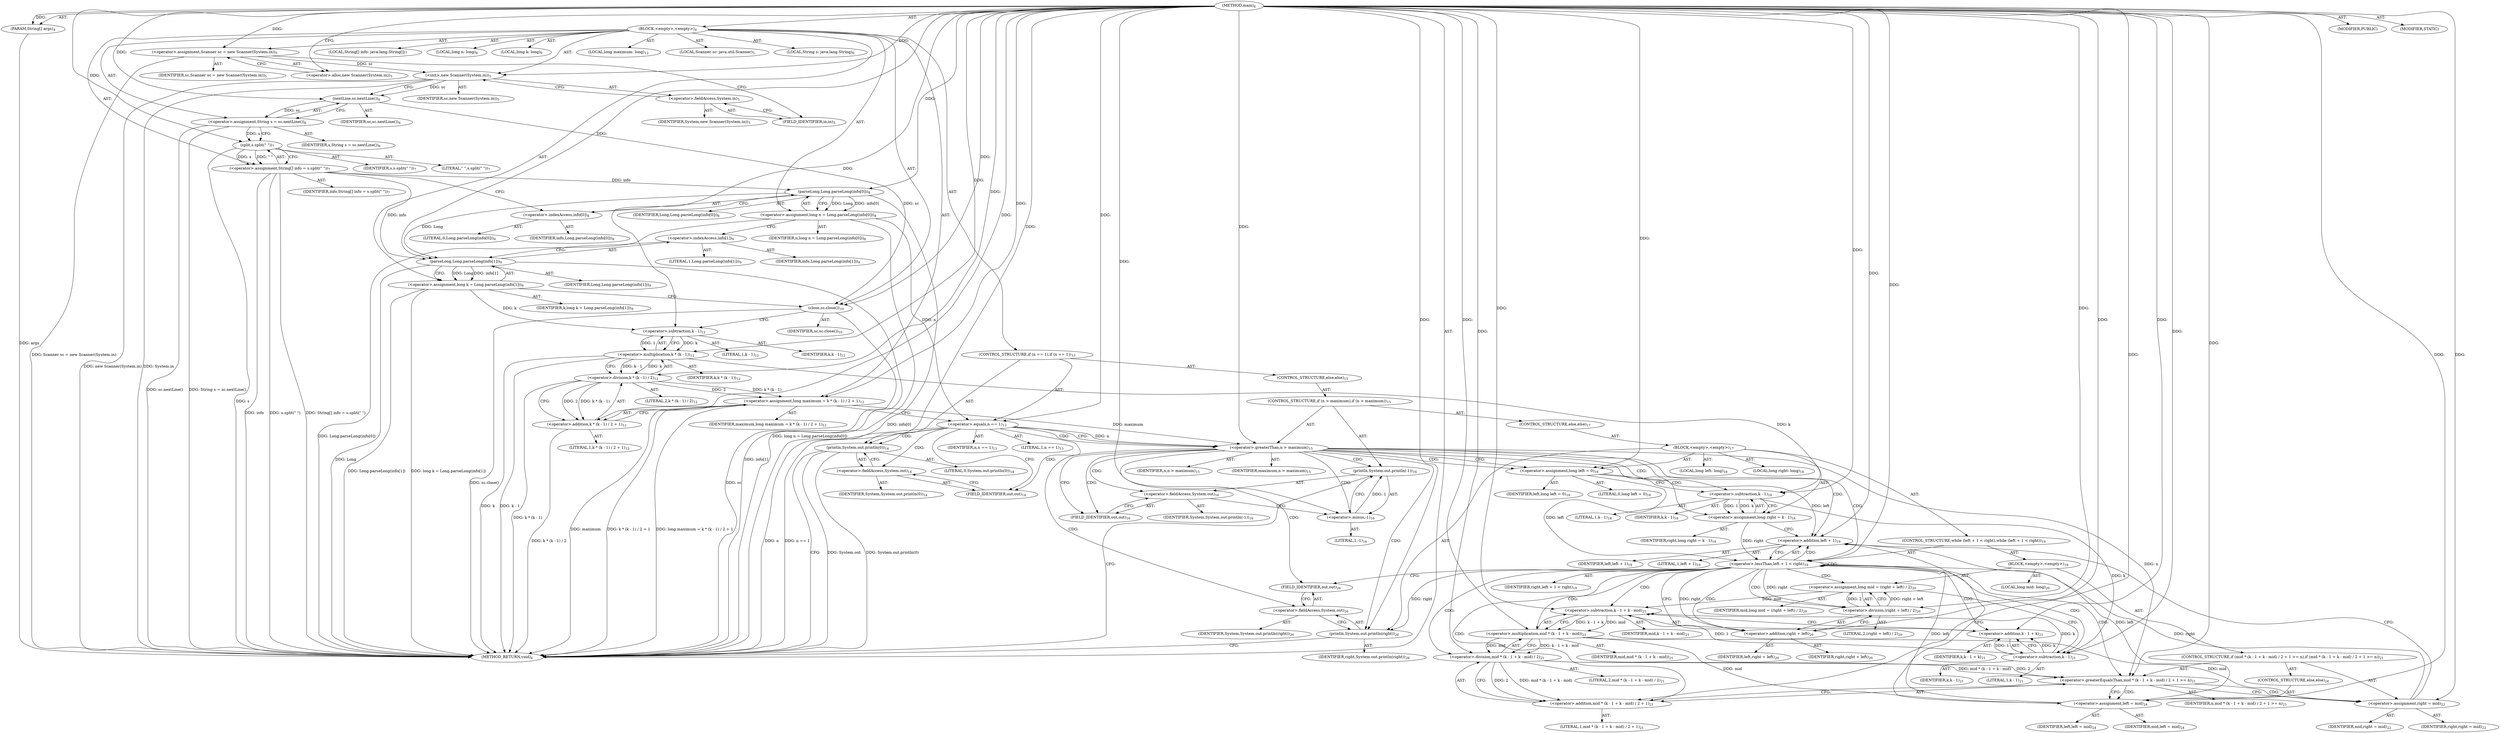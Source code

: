 digraph "main" {  
"19" [label = <(METHOD,main)<SUB>4</SUB>> ]
"20" [label = <(PARAM,String[] args)<SUB>4</SUB>> ]
"21" [label = <(BLOCK,&lt;empty&gt;,&lt;empty&gt;)<SUB>4</SUB>> ]
"4" [label = <(LOCAL,Scanner sc: java.util.Scanner)<SUB>5</SUB>> ]
"22" [label = <(&lt;operator&gt;.assignment,Scanner sc = new Scanner(System.in))<SUB>5</SUB>> ]
"23" [label = <(IDENTIFIER,sc,Scanner sc = new Scanner(System.in))<SUB>5</SUB>> ]
"24" [label = <(&lt;operator&gt;.alloc,new Scanner(System.in))<SUB>5</SUB>> ]
"25" [label = <(&lt;init&gt;,new Scanner(System.in))<SUB>5</SUB>> ]
"3" [label = <(IDENTIFIER,sc,new Scanner(System.in))<SUB>5</SUB>> ]
"26" [label = <(&lt;operator&gt;.fieldAccess,System.in)<SUB>5</SUB>> ]
"27" [label = <(IDENTIFIER,System,new Scanner(System.in))<SUB>5</SUB>> ]
"28" [label = <(FIELD_IDENTIFIER,in,in)<SUB>5</SUB>> ]
"29" [label = <(LOCAL,String s: java.lang.String)<SUB>6</SUB>> ]
"30" [label = <(&lt;operator&gt;.assignment,String s = sc.nextLine())<SUB>6</SUB>> ]
"31" [label = <(IDENTIFIER,s,String s = sc.nextLine())<SUB>6</SUB>> ]
"32" [label = <(nextLine,sc.nextLine())<SUB>6</SUB>> ]
"33" [label = <(IDENTIFIER,sc,sc.nextLine())<SUB>6</SUB>> ]
"34" [label = <(LOCAL,String[] info: java.lang.String[])<SUB>7</SUB>> ]
"35" [label = <(&lt;operator&gt;.assignment,String[] info = s.split(&quot; &quot;))<SUB>7</SUB>> ]
"36" [label = <(IDENTIFIER,info,String[] info = s.split(&quot; &quot;))<SUB>7</SUB>> ]
"37" [label = <(split,s.split(&quot; &quot;))<SUB>7</SUB>> ]
"38" [label = <(IDENTIFIER,s,s.split(&quot; &quot;))<SUB>7</SUB>> ]
"39" [label = <(LITERAL,&quot; &quot;,s.split(&quot; &quot;))<SUB>7</SUB>> ]
"40" [label = <(LOCAL,long n: long)<SUB>8</SUB>> ]
"41" [label = <(&lt;operator&gt;.assignment,long n = Long.parseLong(info[0]))<SUB>8</SUB>> ]
"42" [label = <(IDENTIFIER,n,long n = Long.parseLong(info[0]))<SUB>8</SUB>> ]
"43" [label = <(parseLong,Long.parseLong(info[0]))<SUB>8</SUB>> ]
"44" [label = <(IDENTIFIER,Long,Long.parseLong(info[0]))<SUB>8</SUB>> ]
"45" [label = <(&lt;operator&gt;.indexAccess,info[0])<SUB>8</SUB>> ]
"46" [label = <(IDENTIFIER,info,Long.parseLong(info[0]))<SUB>8</SUB>> ]
"47" [label = <(LITERAL,0,Long.parseLong(info[0]))<SUB>8</SUB>> ]
"48" [label = <(LOCAL,long k: long)<SUB>9</SUB>> ]
"49" [label = <(&lt;operator&gt;.assignment,long k = Long.parseLong(info[1]))<SUB>9</SUB>> ]
"50" [label = <(IDENTIFIER,k,long k = Long.parseLong(info[1]))<SUB>9</SUB>> ]
"51" [label = <(parseLong,Long.parseLong(info[1]))<SUB>9</SUB>> ]
"52" [label = <(IDENTIFIER,Long,Long.parseLong(info[1]))<SUB>9</SUB>> ]
"53" [label = <(&lt;operator&gt;.indexAccess,info[1])<SUB>9</SUB>> ]
"54" [label = <(IDENTIFIER,info,Long.parseLong(info[1]))<SUB>9</SUB>> ]
"55" [label = <(LITERAL,1,Long.parseLong(info[1]))<SUB>9</SUB>> ]
"56" [label = <(close,sc.close())<SUB>10</SUB>> ]
"57" [label = <(IDENTIFIER,sc,sc.close())<SUB>10</SUB>> ]
"58" [label = <(LOCAL,long maximum: long)<SUB>12</SUB>> ]
"59" [label = <(&lt;operator&gt;.assignment,long maximum = k * (k - 1) / 2 + 1)<SUB>12</SUB>> ]
"60" [label = <(IDENTIFIER,maximum,long maximum = k * (k - 1) / 2 + 1)<SUB>12</SUB>> ]
"61" [label = <(&lt;operator&gt;.addition,k * (k - 1) / 2 + 1)<SUB>12</SUB>> ]
"62" [label = <(&lt;operator&gt;.division,k * (k - 1) / 2)<SUB>12</SUB>> ]
"63" [label = <(&lt;operator&gt;.multiplication,k * (k - 1))<SUB>12</SUB>> ]
"64" [label = <(IDENTIFIER,k,k * (k - 1))<SUB>12</SUB>> ]
"65" [label = <(&lt;operator&gt;.subtraction,k - 1)<SUB>12</SUB>> ]
"66" [label = <(IDENTIFIER,k,k - 1)<SUB>12</SUB>> ]
"67" [label = <(LITERAL,1,k - 1)<SUB>12</SUB>> ]
"68" [label = <(LITERAL,2,k * (k - 1) / 2)<SUB>12</SUB>> ]
"69" [label = <(LITERAL,1,k * (k - 1) / 2 + 1)<SUB>12</SUB>> ]
"70" [label = <(CONTROL_STRUCTURE,if (n == 1),if (n == 1))<SUB>13</SUB>> ]
"71" [label = <(&lt;operator&gt;.equals,n == 1)<SUB>13</SUB>> ]
"72" [label = <(IDENTIFIER,n,n == 1)<SUB>13</SUB>> ]
"73" [label = <(LITERAL,1,n == 1)<SUB>13</SUB>> ]
"74" [label = <(println,System.out.println(0))<SUB>14</SUB>> ]
"75" [label = <(&lt;operator&gt;.fieldAccess,System.out)<SUB>14</SUB>> ]
"76" [label = <(IDENTIFIER,System,System.out.println(0))<SUB>14</SUB>> ]
"77" [label = <(FIELD_IDENTIFIER,out,out)<SUB>14</SUB>> ]
"78" [label = <(LITERAL,0,System.out.println(0))<SUB>14</SUB>> ]
"79" [label = <(CONTROL_STRUCTURE,else,else)<SUB>15</SUB>> ]
"80" [label = <(CONTROL_STRUCTURE,if (n &gt; maximum),if (n &gt; maximum))<SUB>15</SUB>> ]
"81" [label = <(&lt;operator&gt;.greaterThan,n &gt; maximum)<SUB>15</SUB>> ]
"82" [label = <(IDENTIFIER,n,n &gt; maximum)<SUB>15</SUB>> ]
"83" [label = <(IDENTIFIER,maximum,n &gt; maximum)<SUB>15</SUB>> ]
"84" [label = <(println,System.out.println(-1))<SUB>16</SUB>> ]
"85" [label = <(&lt;operator&gt;.fieldAccess,System.out)<SUB>16</SUB>> ]
"86" [label = <(IDENTIFIER,System,System.out.println(-1))<SUB>16</SUB>> ]
"87" [label = <(FIELD_IDENTIFIER,out,out)<SUB>16</SUB>> ]
"88" [label = <(&lt;operator&gt;.minus,-1)<SUB>16</SUB>> ]
"89" [label = <(LITERAL,1,-1)<SUB>16</SUB>> ]
"90" [label = <(CONTROL_STRUCTURE,else,else)<SUB>17</SUB>> ]
"91" [label = <(BLOCK,&lt;empty&gt;,&lt;empty&gt;)<SUB>17</SUB>> ]
"92" [label = <(LOCAL,long left: long)<SUB>18</SUB>> ]
"93" [label = <(LOCAL,long right: long)<SUB>18</SUB>> ]
"94" [label = <(&lt;operator&gt;.assignment,long left = 0)<SUB>18</SUB>> ]
"95" [label = <(IDENTIFIER,left,long left = 0)<SUB>18</SUB>> ]
"96" [label = <(LITERAL,0,long left = 0)<SUB>18</SUB>> ]
"97" [label = <(&lt;operator&gt;.assignment,long right = k - 1)<SUB>18</SUB>> ]
"98" [label = <(IDENTIFIER,right,long right = k - 1)<SUB>18</SUB>> ]
"99" [label = <(&lt;operator&gt;.subtraction,k - 1)<SUB>18</SUB>> ]
"100" [label = <(IDENTIFIER,k,k - 1)<SUB>18</SUB>> ]
"101" [label = <(LITERAL,1,k - 1)<SUB>18</SUB>> ]
"102" [label = <(CONTROL_STRUCTURE,while (left + 1 &lt; right),while (left + 1 &lt; right))<SUB>19</SUB>> ]
"103" [label = <(&lt;operator&gt;.lessThan,left + 1 &lt; right)<SUB>19</SUB>> ]
"104" [label = <(&lt;operator&gt;.addition,left + 1)<SUB>19</SUB>> ]
"105" [label = <(IDENTIFIER,left,left + 1)<SUB>19</SUB>> ]
"106" [label = <(LITERAL,1,left + 1)<SUB>19</SUB>> ]
"107" [label = <(IDENTIFIER,right,left + 1 &lt; right)<SUB>19</SUB>> ]
"108" [label = <(BLOCK,&lt;empty&gt;,&lt;empty&gt;)<SUB>19</SUB>> ]
"109" [label = <(LOCAL,long mid: long)<SUB>20</SUB>> ]
"110" [label = <(&lt;operator&gt;.assignment,long mid = (right + left) / 2)<SUB>20</SUB>> ]
"111" [label = <(IDENTIFIER,mid,long mid = (right + left) / 2)<SUB>20</SUB>> ]
"112" [label = <(&lt;operator&gt;.division,(right + left) / 2)<SUB>20</SUB>> ]
"113" [label = <(&lt;operator&gt;.addition,right + left)<SUB>20</SUB>> ]
"114" [label = <(IDENTIFIER,right,right + left)<SUB>20</SUB>> ]
"115" [label = <(IDENTIFIER,left,right + left)<SUB>20</SUB>> ]
"116" [label = <(LITERAL,2,(right + left) / 2)<SUB>20</SUB>> ]
"117" [label = <(CONTROL_STRUCTURE,if (mid * (k - 1 + k - mid) / 2 + 1 &gt;= n),if (mid * (k - 1 + k - mid) / 2 + 1 &gt;= n))<SUB>21</SUB>> ]
"118" [label = <(&lt;operator&gt;.greaterEqualsThan,mid * (k - 1 + k - mid) / 2 + 1 &gt;= n)<SUB>21</SUB>> ]
"119" [label = <(&lt;operator&gt;.addition,mid * (k - 1 + k - mid) / 2 + 1)<SUB>21</SUB>> ]
"120" [label = <(&lt;operator&gt;.division,mid * (k - 1 + k - mid) / 2)<SUB>21</SUB>> ]
"121" [label = <(&lt;operator&gt;.multiplication,mid * (k - 1 + k - mid))<SUB>21</SUB>> ]
"122" [label = <(IDENTIFIER,mid,mid * (k - 1 + k - mid))<SUB>21</SUB>> ]
"123" [label = <(&lt;operator&gt;.subtraction,k - 1 + k - mid)<SUB>21</SUB>> ]
"124" [label = <(&lt;operator&gt;.addition,k - 1 + k)<SUB>21</SUB>> ]
"125" [label = <(&lt;operator&gt;.subtraction,k - 1)<SUB>21</SUB>> ]
"126" [label = <(IDENTIFIER,k,k - 1)<SUB>21</SUB>> ]
"127" [label = <(LITERAL,1,k - 1)<SUB>21</SUB>> ]
"128" [label = <(IDENTIFIER,k,k - 1 + k)<SUB>21</SUB>> ]
"129" [label = <(IDENTIFIER,mid,k - 1 + k - mid)<SUB>21</SUB>> ]
"130" [label = <(LITERAL,2,mid * (k - 1 + k - mid) / 2)<SUB>21</SUB>> ]
"131" [label = <(LITERAL,1,mid * (k - 1 + k - mid) / 2 + 1)<SUB>21</SUB>> ]
"132" [label = <(IDENTIFIER,n,mid * (k - 1 + k - mid) / 2 + 1 &gt;= n)<SUB>21</SUB>> ]
"133" [label = <(&lt;operator&gt;.assignment,right = mid)<SUB>22</SUB>> ]
"134" [label = <(IDENTIFIER,right,right = mid)<SUB>22</SUB>> ]
"135" [label = <(IDENTIFIER,mid,right = mid)<SUB>22</SUB>> ]
"136" [label = <(CONTROL_STRUCTURE,else,else)<SUB>24</SUB>> ]
"137" [label = <(&lt;operator&gt;.assignment,left = mid)<SUB>24</SUB>> ]
"138" [label = <(IDENTIFIER,left,left = mid)<SUB>24</SUB>> ]
"139" [label = <(IDENTIFIER,mid,left = mid)<SUB>24</SUB>> ]
"140" [label = <(println,System.out.println(right))<SUB>26</SUB>> ]
"141" [label = <(&lt;operator&gt;.fieldAccess,System.out)<SUB>26</SUB>> ]
"142" [label = <(IDENTIFIER,System,System.out.println(right))<SUB>26</SUB>> ]
"143" [label = <(FIELD_IDENTIFIER,out,out)<SUB>26</SUB>> ]
"144" [label = <(IDENTIFIER,right,System.out.println(right))<SUB>26</SUB>> ]
"145" [label = <(MODIFIER,PUBLIC)> ]
"146" [label = <(MODIFIER,STATIC)> ]
"147" [label = <(METHOD_RETURN,void)<SUB>4</SUB>> ]
  "19" -> "20"  [ label = "AST: "] 
  "19" -> "21"  [ label = "AST: "] 
  "19" -> "145"  [ label = "AST: "] 
  "19" -> "146"  [ label = "AST: "] 
  "19" -> "147"  [ label = "AST: "] 
  "21" -> "4"  [ label = "AST: "] 
  "21" -> "22"  [ label = "AST: "] 
  "21" -> "25"  [ label = "AST: "] 
  "21" -> "29"  [ label = "AST: "] 
  "21" -> "30"  [ label = "AST: "] 
  "21" -> "34"  [ label = "AST: "] 
  "21" -> "35"  [ label = "AST: "] 
  "21" -> "40"  [ label = "AST: "] 
  "21" -> "41"  [ label = "AST: "] 
  "21" -> "48"  [ label = "AST: "] 
  "21" -> "49"  [ label = "AST: "] 
  "21" -> "56"  [ label = "AST: "] 
  "21" -> "58"  [ label = "AST: "] 
  "21" -> "59"  [ label = "AST: "] 
  "21" -> "70"  [ label = "AST: "] 
  "22" -> "23"  [ label = "AST: "] 
  "22" -> "24"  [ label = "AST: "] 
  "25" -> "3"  [ label = "AST: "] 
  "25" -> "26"  [ label = "AST: "] 
  "26" -> "27"  [ label = "AST: "] 
  "26" -> "28"  [ label = "AST: "] 
  "30" -> "31"  [ label = "AST: "] 
  "30" -> "32"  [ label = "AST: "] 
  "32" -> "33"  [ label = "AST: "] 
  "35" -> "36"  [ label = "AST: "] 
  "35" -> "37"  [ label = "AST: "] 
  "37" -> "38"  [ label = "AST: "] 
  "37" -> "39"  [ label = "AST: "] 
  "41" -> "42"  [ label = "AST: "] 
  "41" -> "43"  [ label = "AST: "] 
  "43" -> "44"  [ label = "AST: "] 
  "43" -> "45"  [ label = "AST: "] 
  "45" -> "46"  [ label = "AST: "] 
  "45" -> "47"  [ label = "AST: "] 
  "49" -> "50"  [ label = "AST: "] 
  "49" -> "51"  [ label = "AST: "] 
  "51" -> "52"  [ label = "AST: "] 
  "51" -> "53"  [ label = "AST: "] 
  "53" -> "54"  [ label = "AST: "] 
  "53" -> "55"  [ label = "AST: "] 
  "56" -> "57"  [ label = "AST: "] 
  "59" -> "60"  [ label = "AST: "] 
  "59" -> "61"  [ label = "AST: "] 
  "61" -> "62"  [ label = "AST: "] 
  "61" -> "69"  [ label = "AST: "] 
  "62" -> "63"  [ label = "AST: "] 
  "62" -> "68"  [ label = "AST: "] 
  "63" -> "64"  [ label = "AST: "] 
  "63" -> "65"  [ label = "AST: "] 
  "65" -> "66"  [ label = "AST: "] 
  "65" -> "67"  [ label = "AST: "] 
  "70" -> "71"  [ label = "AST: "] 
  "70" -> "74"  [ label = "AST: "] 
  "70" -> "79"  [ label = "AST: "] 
  "71" -> "72"  [ label = "AST: "] 
  "71" -> "73"  [ label = "AST: "] 
  "74" -> "75"  [ label = "AST: "] 
  "74" -> "78"  [ label = "AST: "] 
  "75" -> "76"  [ label = "AST: "] 
  "75" -> "77"  [ label = "AST: "] 
  "79" -> "80"  [ label = "AST: "] 
  "80" -> "81"  [ label = "AST: "] 
  "80" -> "84"  [ label = "AST: "] 
  "80" -> "90"  [ label = "AST: "] 
  "81" -> "82"  [ label = "AST: "] 
  "81" -> "83"  [ label = "AST: "] 
  "84" -> "85"  [ label = "AST: "] 
  "84" -> "88"  [ label = "AST: "] 
  "85" -> "86"  [ label = "AST: "] 
  "85" -> "87"  [ label = "AST: "] 
  "88" -> "89"  [ label = "AST: "] 
  "90" -> "91"  [ label = "AST: "] 
  "91" -> "92"  [ label = "AST: "] 
  "91" -> "93"  [ label = "AST: "] 
  "91" -> "94"  [ label = "AST: "] 
  "91" -> "97"  [ label = "AST: "] 
  "91" -> "102"  [ label = "AST: "] 
  "91" -> "140"  [ label = "AST: "] 
  "94" -> "95"  [ label = "AST: "] 
  "94" -> "96"  [ label = "AST: "] 
  "97" -> "98"  [ label = "AST: "] 
  "97" -> "99"  [ label = "AST: "] 
  "99" -> "100"  [ label = "AST: "] 
  "99" -> "101"  [ label = "AST: "] 
  "102" -> "103"  [ label = "AST: "] 
  "102" -> "108"  [ label = "AST: "] 
  "103" -> "104"  [ label = "AST: "] 
  "103" -> "107"  [ label = "AST: "] 
  "104" -> "105"  [ label = "AST: "] 
  "104" -> "106"  [ label = "AST: "] 
  "108" -> "109"  [ label = "AST: "] 
  "108" -> "110"  [ label = "AST: "] 
  "108" -> "117"  [ label = "AST: "] 
  "110" -> "111"  [ label = "AST: "] 
  "110" -> "112"  [ label = "AST: "] 
  "112" -> "113"  [ label = "AST: "] 
  "112" -> "116"  [ label = "AST: "] 
  "113" -> "114"  [ label = "AST: "] 
  "113" -> "115"  [ label = "AST: "] 
  "117" -> "118"  [ label = "AST: "] 
  "117" -> "133"  [ label = "AST: "] 
  "117" -> "136"  [ label = "AST: "] 
  "118" -> "119"  [ label = "AST: "] 
  "118" -> "132"  [ label = "AST: "] 
  "119" -> "120"  [ label = "AST: "] 
  "119" -> "131"  [ label = "AST: "] 
  "120" -> "121"  [ label = "AST: "] 
  "120" -> "130"  [ label = "AST: "] 
  "121" -> "122"  [ label = "AST: "] 
  "121" -> "123"  [ label = "AST: "] 
  "123" -> "124"  [ label = "AST: "] 
  "123" -> "129"  [ label = "AST: "] 
  "124" -> "125"  [ label = "AST: "] 
  "124" -> "128"  [ label = "AST: "] 
  "125" -> "126"  [ label = "AST: "] 
  "125" -> "127"  [ label = "AST: "] 
  "133" -> "134"  [ label = "AST: "] 
  "133" -> "135"  [ label = "AST: "] 
  "136" -> "137"  [ label = "AST: "] 
  "137" -> "138"  [ label = "AST: "] 
  "137" -> "139"  [ label = "AST: "] 
  "140" -> "141"  [ label = "AST: "] 
  "140" -> "144"  [ label = "AST: "] 
  "141" -> "142"  [ label = "AST: "] 
  "141" -> "143"  [ label = "AST: "] 
  "22" -> "28"  [ label = "CFG: "] 
  "25" -> "32"  [ label = "CFG: "] 
  "30" -> "37"  [ label = "CFG: "] 
  "35" -> "45"  [ label = "CFG: "] 
  "41" -> "53"  [ label = "CFG: "] 
  "49" -> "56"  [ label = "CFG: "] 
  "56" -> "65"  [ label = "CFG: "] 
  "59" -> "71"  [ label = "CFG: "] 
  "24" -> "22"  [ label = "CFG: "] 
  "26" -> "25"  [ label = "CFG: "] 
  "32" -> "30"  [ label = "CFG: "] 
  "37" -> "35"  [ label = "CFG: "] 
  "43" -> "41"  [ label = "CFG: "] 
  "51" -> "49"  [ label = "CFG: "] 
  "61" -> "59"  [ label = "CFG: "] 
  "71" -> "77"  [ label = "CFG: "] 
  "71" -> "81"  [ label = "CFG: "] 
  "74" -> "147"  [ label = "CFG: "] 
  "28" -> "26"  [ label = "CFG: "] 
  "45" -> "43"  [ label = "CFG: "] 
  "53" -> "51"  [ label = "CFG: "] 
  "62" -> "61"  [ label = "CFG: "] 
  "75" -> "74"  [ label = "CFG: "] 
  "63" -> "62"  [ label = "CFG: "] 
  "77" -> "75"  [ label = "CFG: "] 
  "81" -> "87"  [ label = "CFG: "] 
  "81" -> "94"  [ label = "CFG: "] 
  "84" -> "147"  [ label = "CFG: "] 
  "65" -> "63"  [ label = "CFG: "] 
  "85" -> "88"  [ label = "CFG: "] 
  "88" -> "84"  [ label = "CFG: "] 
  "87" -> "85"  [ label = "CFG: "] 
  "94" -> "99"  [ label = "CFG: "] 
  "97" -> "104"  [ label = "CFG: "] 
  "140" -> "147"  [ label = "CFG: "] 
  "99" -> "97"  [ label = "CFG: "] 
  "103" -> "113"  [ label = "CFG: "] 
  "103" -> "143"  [ label = "CFG: "] 
  "141" -> "140"  [ label = "CFG: "] 
  "104" -> "103"  [ label = "CFG: "] 
  "110" -> "125"  [ label = "CFG: "] 
  "143" -> "141"  [ label = "CFG: "] 
  "112" -> "110"  [ label = "CFG: "] 
  "118" -> "133"  [ label = "CFG: "] 
  "118" -> "137"  [ label = "CFG: "] 
  "133" -> "104"  [ label = "CFG: "] 
  "113" -> "112"  [ label = "CFG: "] 
  "119" -> "118"  [ label = "CFG: "] 
  "137" -> "104"  [ label = "CFG: "] 
  "120" -> "119"  [ label = "CFG: "] 
  "121" -> "120"  [ label = "CFG: "] 
  "123" -> "121"  [ label = "CFG: "] 
  "124" -> "123"  [ label = "CFG: "] 
  "125" -> "124"  [ label = "CFG: "] 
  "19" -> "24"  [ label = "CFG: "] 
  "20" -> "147"  [ label = "DDG: args"] 
  "22" -> "147"  [ label = "DDG: Scanner sc = new Scanner(System.in)"] 
  "25" -> "147"  [ label = "DDG: System.in"] 
  "25" -> "147"  [ label = "DDG: new Scanner(System.in)"] 
  "30" -> "147"  [ label = "DDG: sc.nextLine()"] 
  "30" -> "147"  [ label = "DDG: String s = sc.nextLine()"] 
  "35" -> "147"  [ label = "DDG: info"] 
  "37" -> "147"  [ label = "DDG: s"] 
  "35" -> "147"  [ label = "DDG: s.split(&quot; &quot;)"] 
  "35" -> "147"  [ label = "DDG: String[] info = s.split(&quot; &quot;)"] 
  "43" -> "147"  [ label = "DDG: info[0]"] 
  "41" -> "147"  [ label = "DDG: Long.parseLong(info[0])"] 
  "41" -> "147"  [ label = "DDG: long n = Long.parseLong(info[0])"] 
  "51" -> "147"  [ label = "DDG: Long"] 
  "51" -> "147"  [ label = "DDG: info[1]"] 
  "49" -> "147"  [ label = "DDG: Long.parseLong(info[1])"] 
  "49" -> "147"  [ label = "DDG: long k = Long.parseLong(info[1])"] 
  "56" -> "147"  [ label = "DDG: sc"] 
  "56" -> "147"  [ label = "DDG: sc.close()"] 
  "59" -> "147"  [ label = "DDG: maximum"] 
  "63" -> "147"  [ label = "DDG: k"] 
  "63" -> "147"  [ label = "DDG: k - 1"] 
  "62" -> "147"  [ label = "DDG: k * (k - 1)"] 
  "61" -> "147"  [ label = "DDG: k * (k - 1) / 2"] 
  "59" -> "147"  [ label = "DDG: k * (k - 1) / 2 + 1"] 
  "59" -> "147"  [ label = "DDG: long maximum = k * (k - 1) / 2 + 1"] 
  "71" -> "147"  [ label = "DDG: n"] 
  "71" -> "147"  [ label = "DDG: n == 1"] 
  "74" -> "147"  [ label = "DDG: System.out"] 
  "74" -> "147"  [ label = "DDG: System.out.println(0)"] 
  "19" -> "20"  [ label = "DDG: "] 
  "19" -> "22"  [ label = "DDG: "] 
  "32" -> "30"  [ label = "DDG: sc"] 
  "37" -> "35"  [ label = "DDG: s"] 
  "37" -> "35"  [ label = "DDG: &quot; &quot;"] 
  "43" -> "41"  [ label = "DDG: Long"] 
  "43" -> "41"  [ label = "DDG: info[0]"] 
  "51" -> "49"  [ label = "DDG: Long"] 
  "51" -> "49"  [ label = "DDG: info[1]"] 
  "62" -> "59"  [ label = "DDG: k * (k - 1)"] 
  "62" -> "59"  [ label = "DDG: 2"] 
  "19" -> "59"  [ label = "DDG: "] 
  "22" -> "25"  [ label = "DDG: sc"] 
  "19" -> "25"  [ label = "DDG: "] 
  "32" -> "56"  [ label = "DDG: sc"] 
  "19" -> "56"  [ label = "DDG: "] 
  "25" -> "32"  [ label = "DDG: sc"] 
  "19" -> "32"  [ label = "DDG: "] 
  "30" -> "37"  [ label = "DDG: s"] 
  "19" -> "37"  [ label = "DDG: "] 
  "19" -> "43"  [ label = "DDG: "] 
  "35" -> "43"  [ label = "DDG: info"] 
  "43" -> "51"  [ label = "DDG: Long"] 
  "19" -> "51"  [ label = "DDG: "] 
  "35" -> "51"  [ label = "DDG: info"] 
  "62" -> "61"  [ label = "DDG: k * (k - 1)"] 
  "62" -> "61"  [ label = "DDG: 2"] 
  "19" -> "61"  [ label = "DDG: "] 
  "41" -> "71"  [ label = "DDG: n"] 
  "19" -> "71"  [ label = "DDG: "] 
  "19" -> "74"  [ label = "DDG: "] 
  "63" -> "62"  [ label = "DDG: k"] 
  "63" -> "62"  [ label = "DDG: k - 1"] 
  "19" -> "62"  [ label = "DDG: "] 
  "65" -> "63"  [ label = "DDG: k"] 
  "19" -> "63"  [ label = "DDG: "] 
  "65" -> "63"  [ label = "DDG: 1"] 
  "71" -> "81"  [ label = "DDG: n"] 
  "19" -> "81"  [ label = "DDG: "] 
  "59" -> "81"  [ label = "DDG: maximum"] 
  "88" -> "84"  [ label = "DDG: 1"] 
  "49" -> "65"  [ label = "DDG: k"] 
  "19" -> "65"  [ label = "DDG: "] 
  "19" -> "88"  [ label = "DDG: "] 
  "19" -> "94"  [ label = "DDG: "] 
  "99" -> "97"  [ label = "DDG: k"] 
  "99" -> "97"  [ label = "DDG: 1"] 
  "103" -> "140"  [ label = "DDG: right"] 
  "19" -> "140"  [ label = "DDG: "] 
  "63" -> "99"  [ label = "DDG: k"] 
  "19" -> "99"  [ label = "DDG: "] 
  "94" -> "103"  [ label = "DDG: left"] 
  "137" -> "103"  [ label = "DDG: left"] 
  "19" -> "103"  [ label = "DDG: "] 
  "97" -> "103"  [ label = "DDG: right"] 
  "133" -> "103"  [ label = "DDG: right"] 
  "112" -> "110"  [ label = "DDG: right + left"] 
  "112" -> "110"  [ label = "DDG: 2"] 
  "94" -> "104"  [ label = "DDG: left"] 
  "137" -> "104"  [ label = "DDG: left"] 
  "19" -> "104"  [ label = "DDG: "] 
  "121" -> "133"  [ label = "DDG: mid"] 
  "19" -> "133"  [ label = "DDG: "] 
  "103" -> "112"  [ label = "DDG: right"] 
  "19" -> "112"  [ label = "DDG: "] 
  "120" -> "118"  [ label = "DDG: mid * (k - 1 + k - mid)"] 
  "120" -> "118"  [ label = "DDG: 2"] 
  "19" -> "118"  [ label = "DDG: "] 
  "81" -> "118"  [ label = "DDG: n"] 
  "121" -> "137"  [ label = "DDG: mid"] 
  "19" -> "137"  [ label = "DDG: "] 
  "103" -> "113"  [ label = "DDG: right"] 
  "19" -> "113"  [ label = "DDG: "] 
  "120" -> "119"  [ label = "DDG: mid * (k - 1 + k - mid)"] 
  "120" -> "119"  [ label = "DDG: 2"] 
  "19" -> "119"  [ label = "DDG: "] 
  "121" -> "120"  [ label = "DDG: mid"] 
  "121" -> "120"  [ label = "DDG: k - 1 + k - mid"] 
  "19" -> "120"  [ label = "DDG: "] 
  "123" -> "121"  [ label = "DDG: mid"] 
  "19" -> "121"  [ label = "DDG: "] 
  "123" -> "121"  [ label = "DDG: k - 1 + k"] 
  "125" -> "123"  [ label = "DDG: k"] 
  "125" -> "123"  [ label = "DDG: 1"] 
  "19" -> "123"  [ label = "DDG: "] 
  "110" -> "123"  [ label = "DDG: mid"] 
  "125" -> "124"  [ label = "DDG: k"] 
  "125" -> "124"  [ label = "DDG: 1"] 
  "19" -> "124"  [ label = "DDG: "] 
  "99" -> "125"  [ label = "DDG: k"] 
  "19" -> "125"  [ label = "DDG: "] 
  "71" -> "77"  [ label = "CDG: "] 
  "71" -> "75"  [ label = "CDG: "] 
  "71" -> "81"  [ label = "CDG: "] 
  "71" -> "74"  [ label = "CDG: "] 
  "81" -> "94"  [ label = "CDG: "] 
  "81" -> "141"  [ label = "CDG: "] 
  "81" -> "99"  [ label = "CDG: "] 
  "81" -> "84"  [ label = "CDG: "] 
  "81" -> "85"  [ label = "CDG: "] 
  "81" -> "103"  [ label = "CDG: "] 
  "81" -> "104"  [ label = "CDG: "] 
  "81" -> "87"  [ label = "CDG: "] 
  "81" -> "97"  [ label = "CDG: "] 
  "81" -> "140"  [ label = "CDG: "] 
  "81" -> "143"  [ label = "CDG: "] 
  "81" -> "88"  [ label = "CDG: "] 
  "103" -> "120"  [ label = "CDG: "] 
  "103" -> "113"  [ label = "CDG: "] 
  "103" -> "103"  [ label = "CDG: "] 
  "103" -> "104"  [ label = "CDG: "] 
  "103" -> "119"  [ label = "CDG: "] 
  "103" -> "121"  [ label = "CDG: "] 
  "103" -> "123"  [ label = "CDG: "] 
  "103" -> "112"  [ label = "CDG: "] 
  "103" -> "118"  [ label = "CDG: "] 
  "103" -> "110"  [ label = "CDG: "] 
  "103" -> "124"  [ label = "CDG: "] 
  "103" -> "125"  [ label = "CDG: "] 
  "118" -> "137"  [ label = "CDG: "] 
  "118" -> "133"  [ label = "CDG: "] 
}

